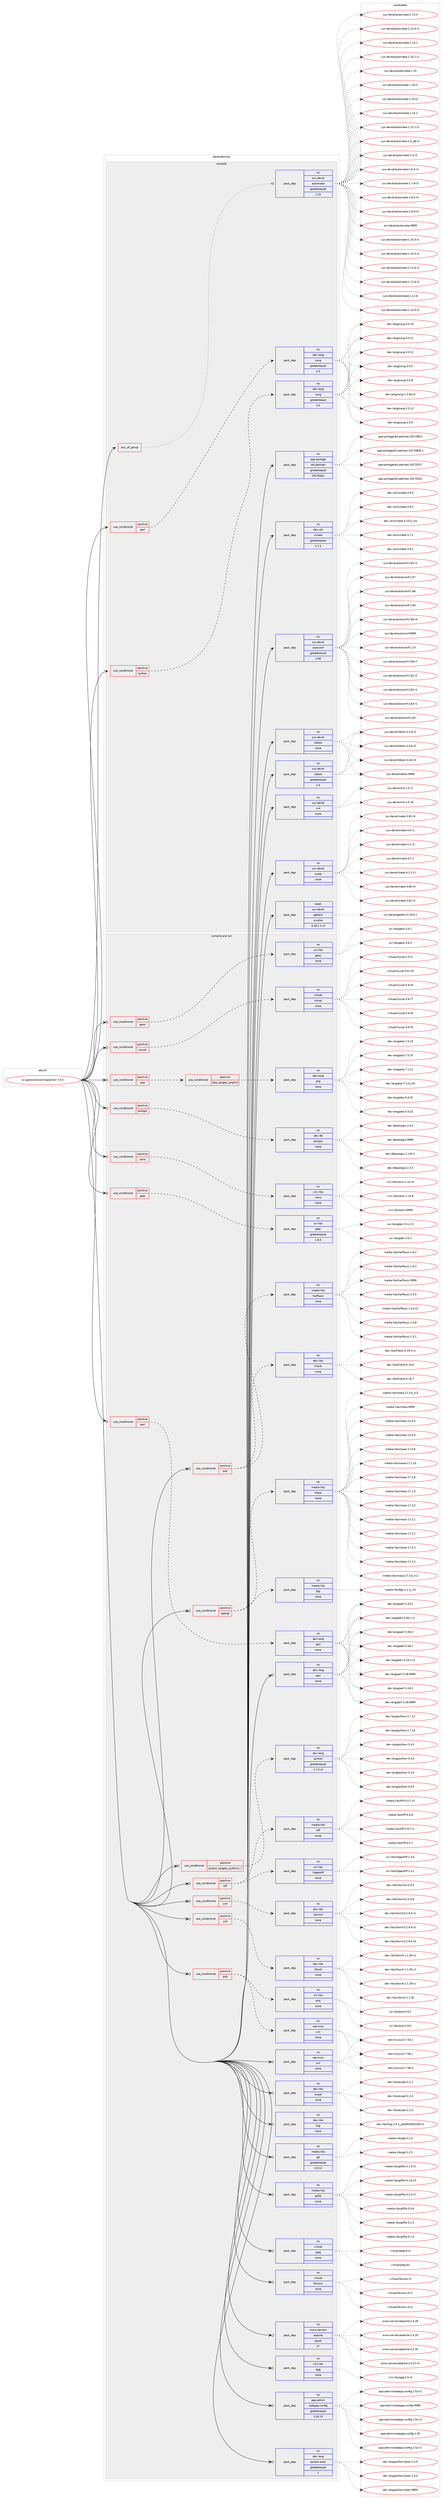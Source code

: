 digraph prolog {

# *************
# Graph options
# *************

newrank=true;
concentrate=true;
compound=true;
graph [rankdir=LR,fontname=Helvetica,fontsize=10,ranksep=1.5];#, ranksep=2.5, nodesep=0.2];
edge  [arrowhead=vee];
node  [fontname=Helvetica,fontsize=10];

# **********
# The ebuild
# **********

subgraph cluster_leftcol {
color=gray;
rank=same;
label=<<i>ebuild</i>>;
id [label="sci-geosciences/mapserver-7.0.5", color=red, width=4, href="../sci-geosciences/mapserver-7.0.5.svg"];
}

# ****************
# The dependencies
# ****************

subgraph cluster_midcol {
color=gray;
label=<<i>dependencies</i>>;
subgraph cluster_compile {
fillcolor="#eeeeee";
style=filled;
label=<<i>compile</i>>;
subgraph any7572 {
dependency448912 [label=<<TABLE BORDER="0" CELLBORDER="1" CELLSPACING="0" CELLPADDING="4"><TR><TD CELLPADDING="10">any_of_group</TD></TR></TABLE>>, shape=none, color=red];subgraph pack331105 {
dependency448913 [label=<<TABLE BORDER="0" CELLBORDER="1" CELLSPACING="0" CELLPADDING="4" WIDTH="220"><TR><TD ROWSPAN="6" CELLPADDING="30">pack_dep</TD></TR><TR><TD WIDTH="110">no</TD></TR><TR><TD>sys-devel</TD></TR><TR><TD>automake</TD></TR><TR><TD>greaterequal</TD></TR><TR><TD>1.15</TD></TR></TABLE>>, shape=none, color=blue];
}
dependency448912:e -> dependency448913:w [weight=20,style="dotted",arrowhead="oinv"];
}
id:e -> dependency448912:w [weight=20,style="solid",arrowhead="vee"];
subgraph cond109986 {
dependency448914 [label=<<TABLE BORDER="0" CELLBORDER="1" CELLSPACING="0" CELLPADDING="4"><TR><TD ROWSPAN="3" CELLPADDING="10">use_conditional</TD></TR><TR><TD>positive</TD></TR><TR><TD>perl</TD></TR></TABLE>>, shape=none, color=red];
subgraph pack331106 {
dependency448915 [label=<<TABLE BORDER="0" CELLBORDER="1" CELLSPACING="0" CELLPADDING="4" WIDTH="220"><TR><TD ROWSPAN="6" CELLPADDING="30">pack_dep</TD></TR><TR><TD WIDTH="110">no</TD></TR><TR><TD>dev-lang</TD></TR><TR><TD>swig</TD></TR><TR><TD>greaterequal</TD></TR><TR><TD>2.0</TD></TR></TABLE>>, shape=none, color=blue];
}
dependency448914:e -> dependency448915:w [weight=20,style="dashed",arrowhead="vee"];
}
id:e -> dependency448914:w [weight=20,style="solid",arrowhead="vee"];
subgraph cond109987 {
dependency448916 [label=<<TABLE BORDER="0" CELLBORDER="1" CELLSPACING="0" CELLPADDING="4"><TR><TD ROWSPAN="3" CELLPADDING="10">use_conditional</TD></TR><TR><TD>positive</TD></TR><TR><TD>python</TD></TR></TABLE>>, shape=none, color=red];
subgraph pack331107 {
dependency448917 [label=<<TABLE BORDER="0" CELLBORDER="1" CELLSPACING="0" CELLPADDING="4" WIDTH="220"><TR><TD ROWSPAN="6" CELLPADDING="30">pack_dep</TD></TR><TR><TD WIDTH="110">no</TD></TR><TR><TD>dev-lang</TD></TR><TR><TD>swig</TD></TR><TR><TD>greaterequal</TD></TR><TR><TD>2.0</TD></TR></TABLE>>, shape=none, color=blue];
}
dependency448916:e -> dependency448917:w [weight=20,style="dashed",arrowhead="vee"];
}
id:e -> dependency448916:w [weight=20,style="solid",arrowhead="vee"];
subgraph pack331108 {
dependency448918 [label=<<TABLE BORDER="0" CELLBORDER="1" CELLSPACING="0" CELLPADDING="4" WIDTH="220"><TR><TD ROWSPAN="6" CELLPADDING="30">pack_dep</TD></TR><TR><TD WIDTH="110">no</TD></TR><TR><TD>app-portage</TD></TR><TR><TD>elt-patches</TD></TR><TR><TD>greaterequal</TD></TR><TR><TD>20170422</TD></TR></TABLE>>, shape=none, color=blue];
}
id:e -> dependency448918:w [weight=20,style="solid",arrowhead="vee"];
subgraph pack331109 {
dependency448919 [label=<<TABLE BORDER="0" CELLBORDER="1" CELLSPACING="0" CELLPADDING="4" WIDTH="220"><TR><TD ROWSPAN="6" CELLPADDING="30">pack_dep</TD></TR><TR><TD WIDTH="110">no</TD></TR><TR><TD>dev-util</TD></TR><TR><TD>cmake</TD></TR><TR><TD>greaterequal</TD></TR><TR><TD>3.7.2</TD></TR></TABLE>>, shape=none, color=blue];
}
id:e -> dependency448919:w [weight=20,style="solid",arrowhead="vee"];
subgraph pack331110 {
dependency448920 [label=<<TABLE BORDER="0" CELLBORDER="1" CELLSPACING="0" CELLPADDING="4" WIDTH="220"><TR><TD ROWSPAN="6" CELLPADDING="30">pack_dep</TD></TR><TR><TD WIDTH="110">no</TD></TR><TR><TD>sys-devel</TD></TR><TR><TD>autoconf</TD></TR><TR><TD>greaterequal</TD></TR><TR><TD>2.69</TD></TR></TABLE>>, shape=none, color=blue];
}
id:e -> dependency448920:w [weight=20,style="solid",arrowhead="vee"];
subgraph pack331111 {
dependency448921 [label=<<TABLE BORDER="0" CELLBORDER="1" CELLSPACING="0" CELLPADDING="4" WIDTH="220"><TR><TD ROWSPAN="6" CELLPADDING="30">pack_dep</TD></TR><TR><TD WIDTH="110">no</TD></TR><TR><TD>sys-devel</TD></TR><TR><TD>libtool</TD></TR><TR><TD>greaterequal</TD></TR><TR><TD>2.4</TD></TR></TABLE>>, shape=none, color=blue];
}
id:e -> dependency448921:w [weight=20,style="solid",arrowhead="vee"];
subgraph pack331112 {
dependency448922 [label=<<TABLE BORDER="0" CELLBORDER="1" CELLSPACING="0" CELLPADDING="4" WIDTH="220"><TR><TD ROWSPAN="6" CELLPADDING="30">pack_dep</TD></TR><TR><TD WIDTH="110">no</TD></TR><TR><TD>sys-devel</TD></TR><TR><TD>libtool</TD></TR><TR><TD>none</TD></TR><TR><TD></TD></TR></TABLE>>, shape=none, color=blue];
}
id:e -> dependency448922:w [weight=20,style="solid",arrowhead="vee"];
subgraph pack331113 {
dependency448923 [label=<<TABLE BORDER="0" CELLBORDER="1" CELLSPACING="0" CELLPADDING="4" WIDTH="220"><TR><TD ROWSPAN="6" CELLPADDING="30">pack_dep</TD></TR><TR><TD WIDTH="110">no</TD></TR><TR><TD>sys-devel</TD></TR><TR><TD>m4</TD></TR><TR><TD>none</TD></TR><TR><TD></TD></TR></TABLE>>, shape=none, color=blue];
}
id:e -> dependency448923:w [weight=20,style="solid",arrowhead="vee"];
subgraph pack331114 {
dependency448924 [label=<<TABLE BORDER="0" CELLBORDER="1" CELLSPACING="0" CELLPADDING="4" WIDTH="220"><TR><TD ROWSPAN="6" CELLPADDING="30">pack_dep</TD></TR><TR><TD WIDTH="110">no</TD></TR><TR><TD>sys-devel</TD></TR><TR><TD>make</TD></TR><TR><TD>none</TD></TR><TR><TD></TD></TR></TABLE>>, shape=none, color=blue];
}
id:e -> dependency448924:w [weight=20,style="solid",arrowhead="vee"];
subgraph pack331115 {
dependency448925 [label=<<TABLE BORDER="0" CELLBORDER="1" CELLSPACING="0" CELLPADDING="4" WIDTH="220"><TR><TD ROWSPAN="6" CELLPADDING="30">pack_dep</TD></TR><TR><TD WIDTH="110">weak</TD></TR><TR><TD>sys-devel</TD></TR><TR><TD>gettext</TD></TR><TR><TD>smaller</TD></TR><TR><TD>0.18.1.1-r3</TD></TR></TABLE>>, shape=none, color=blue];
}
id:e -> dependency448925:w [weight=20,style="solid",arrowhead="vee"];
}
subgraph cluster_compileandrun {
fillcolor="#eeeeee";
style=filled;
label=<<i>compile and run</i>>;
subgraph cond109988 {
dependency448926 [label=<<TABLE BORDER="0" CELLBORDER="1" CELLSPACING="0" CELLPADDING="4"><TR><TD ROWSPAN="3" CELLPADDING="10">use_conditional</TD></TR><TR><TD>positive</TD></TR><TR><TD>bidi</TD></TR></TABLE>>, shape=none, color=red];
subgraph pack331116 {
dependency448927 [label=<<TABLE BORDER="0" CELLBORDER="1" CELLSPACING="0" CELLPADDING="4" WIDTH="220"><TR><TD ROWSPAN="6" CELLPADDING="30">pack_dep</TD></TR><TR><TD WIDTH="110">no</TD></TR><TR><TD>dev-libs</TD></TR><TR><TD>fribidi</TD></TR><TR><TD>none</TD></TR><TR><TD></TD></TR></TABLE>>, shape=none, color=blue];
}
dependency448926:e -> dependency448927:w [weight=20,style="dashed",arrowhead="vee"];
subgraph pack331117 {
dependency448928 [label=<<TABLE BORDER="0" CELLBORDER="1" CELLSPACING="0" CELLPADDING="4" WIDTH="220"><TR><TD ROWSPAN="6" CELLPADDING="30">pack_dep</TD></TR><TR><TD WIDTH="110">no</TD></TR><TR><TD>media-libs</TD></TR><TR><TD>harfbuzz</TD></TR><TR><TD>none</TD></TR><TR><TD></TD></TR></TABLE>>, shape=none, color=blue];
}
dependency448926:e -> dependency448928:w [weight=20,style="dashed",arrowhead="vee"];
}
id:e -> dependency448926:w [weight=20,style="solid",arrowhead="odotvee"];
subgraph cond109989 {
dependency448929 [label=<<TABLE BORDER="0" CELLBORDER="1" CELLSPACING="0" CELLPADDING="4"><TR><TD ROWSPAN="3" CELLPADDING="10">use_conditional</TD></TR><TR><TD>positive</TD></TR><TR><TD>cairo</TD></TR></TABLE>>, shape=none, color=red];
subgraph pack331118 {
dependency448930 [label=<<TABLE BORDER="0" CELLBORDER="1" CELLSPACING="0" CELLPADDING="4" WIDTH="220"><TR><TD ROWSPAN="6" CELLPADDING="30">pack_dep</TD></TR><TR><TD WIDTH="110">no</TD></TR><TR><TD>x11-libs</TD></TR><TR><TD>cairo</TD></TR><TR><TD>none</TD></TR><TR><TD></TD></TR></TABLE>>, shape=none, color=blue];
}
dependency448929:e -> dependency448930:w [weight=20,style="dashed",arrowhead="vee"];
}
id:e -> dependency448929:w [weight=20,style="solid",arrowhead="odotvee"];
subgraph cond109990 {
dependency448931 [label=<<TABLE BORDER="0" CELLBORDER="1" CELLSPACING="0" CELLPADDING="4"><TR><TD ROWSPAN="3" CELLPADDING="10">use_conditional</TD></TR><TR><TD>positive</TD></TR><TR><TD>gdal</TD></TR></TABLE>>, shape=none, color=red];
subgraph pack331119 {
dependency448932 [label=<<TABLE BORDER="0" CELLBORDER="1" CELLSPACING="0" CELLPADDING="4" WIDTH="220"><TR><TD ROWSPAN="6" CELLPADDING="30">pack_dep</TD></TR><TR><TD WIDTH="110">no</TD></TR><TR><TD>sci-libs</TD></TR><TR><TD>gdal</TD></TR><TR><TD>greaterequal</TD></TR><TR><TD>1.8.0</TD></TR></TABLE>>, shape=none, color=blue];
}
dependency448931:e -> dependency448932:w [weight=20,style="dashed",arrowhead="vee"];
}
id:e -> dependency448931:w [weight=20,style="solid",arrowhead="odotvee"];
subgraph cond109991 {
dependency448933 [label=<<TABLE BORDER="0" CELLBORDER="1" CELLSPACING="0" CELLPADDING="4"><TR><TD ROWSPAN="3" CELLPADDING="10">use_conditional</TD></TR><TR><TD>positive</TD></TR><TR><TD>geos</TD></TR></TABLE>>, shape=none, color=red];
subgraph pack331120 {
dependency448934 [label=<<TABLE BORDER="0" CELLBORDER="1" CELLSPACING="0" CELLPADDING="4" WIDTH="220"><TR><TD ROWSPAN="6" CELLPADDING="30">pack_dep</TD></TR><TR><TD WIDTH="110">no</TD></TR><TR><TD>sci-libs</TD></TR><TR><TD>geos</TD></TR><TR><TD>none</TD></TR><TR><TD></TD></TR></TABLE>>, shape=none, color=blue];
}
dependency448933:e -> dependency448934:w [weight=20,style="dashed",arrowhead="vee"];
}
id:e -> dependency448933:w [weight=20,style="solid",arrowhead="odotvee"];
subgraph cond109992 {
dependency448935 [label=<<TABLE BORDER="0" CELLBORDER="1" CELLSPACING="0" CELLPADDING="4"><TR><TD ROWSPAN="3" CELLPADDING="10">use_conditional</TD></TR><TR><TD>positive</TD></TR><TR><TD>mysql</TD></TR></TABLE>>, shape=none, color=red];
subgraph pack331121 {
dependency448936 [label=<<TABLE BORDER="0" CELLBORDER="1" CELLSPACING="0" CELLPADDING="4" WIDTH="220"><TR><TD ROWSPAN="6" CELLPADDING="30">pack_dep</TD></TR><TR><TD WIDTH="110">no</TD></TR><TR><TD>virtual</TD></TR><TR><TD>mysql</TD></TR><TR><TD>none</TD></TR><TR><TD></TD></TR></TABLE>>, shape=none, color=blue];
}
dependency448935:e -> dependency448936:w [weight=20,style="dashed",arrowhead="vee"];
}
id:e -> dependency448935:w [weight=20,style="solid",arrowhead="odotvee"];
subgraph cond109993 {
dependency448937 [label=<<TABLE BORDER="0" CELLBORDER="1" CELLSPACING="0" CELLPADDING="4"><TR><TD ROWSPAN="3" CELLPADDING="10">use_conditional</TD></TR><TR><TD>positive</TD></TR><TR><TD>opengl</TD></TR></TABLE>>, shape=none, color=red];
subgraph pack331122 {
dependency448938 [label=<<TABLE BORDER="0" CELLBORDER="1" CELLSPACING="0" CELLPADDING="4" WIDTH="220"><TR><TD ROWSPAN="6" CELLPADDING="30">pack_dep</TD></TR><TR><TD WIDTH="110">no</TD></TR><TR><TD>media-libs</TD></TR><TR><TD>ftgl</TD></TR><TR><TD>none</TD></TR><TR><TD></TD></TR></TABLE>>, shape=none, color=blue];
}
dependency448937:e -> dependency448938:w [weight=20,style="dashed",arrowhead="vee"];
subgraph pack331123 {
dependency448939 [label=<<TABLE BORDER="0" CELLBORDER="1" CELLSPACING="0" CELLPADDING="4" WIDTH="220"><TR><TD ROWSPAN="6" CELLPADDING="30">pack_dep</TD></TR><TR><TD WIDTH="110">no</TD></TR><TR><TD>media-libs</TD></TR><TR><TD>mesa</TD></TR><TR><TD>none</TD></TR><TR><TD></TD></TR></TABLE>>, shape=none, color=blue];
}
dependency448937:e -> dependency448939:w [weight=20,style="dashed",arrowhead="vee"];
}
id:e -> dependency448937:w [weight=20,style="solid",arrowhead="odotvee"];
subgraph cond109994 {
dependency448940 [label=<<TABLE BORDER="0" CELLBORDER="1" CELLSPACING="0" CELLPADDING="4"><TR><TD ROWSPAN="3" CELLPADDING="10">use_conditional</TD></TR><TR><TD>positive</TD></TR><TR><TD>perl</TD></TR></TABLE>>, shape=none, color=red];
subgraph pack331124 {
dependency448941 [label=<<TABLE BORDER="0" CELLBORDER="1" CELLSPACING="0" CELLPADDING="4" WIDTH="220"><TR><TD ROWSPAN="6" CELLPADDING="30">pack_dep</TD></TR><TR><TD WIDTH="110">no</TD></TR><TR><TD>dev-lang</TD></TR><TR><TD>perl</TD></TR><TR><TD>none</TD></TR><TR><TD></TD></TR></TABLE>>, shape=none, color=blue];
}
dependency448940:e -> dependency448941:w [weight=20,style="dashed",arrowhead="vee"];
}
id:e -> dependency448940:w [weight=20,style="solid",arrowhead="odotvee"];
subgraph cond109995 {
dependency448942 [label=<<TABLE BORDER="0" CELLBORDER="1" CELLSPACING="0" CELLPADDING="4"><TR><TD ROWSPAN="3" CELLPADDING="10">use_conditional</TD></TR><TR><TD>positive</TD></TR><TR><TD>php</TD></TR></TABLE>>, shape=none, color=red];
subgraph cond109996 {
dependency448943 [label=<<TABLE BORDER="0" CELLBORDER="1" CELLSPACING="0" CELLPADDING="4"><TR><TD ROWSPAN="3" CELLPADDING="10">use_conditional</TD></TR><TR><TD>positive</TD></TR><TR><TD>php_targets_php5-6</TD></TR></TABLE>>, shape=none, color=red];
subgraph pack331125 {
dependency448944 [label=<<TABLE BORDER="0" CELLBORDER="1" CELLSPACING="0" CELLPADDING="4" WIDTH="220"><TR><TD ROWSPAN="6" CELLPADDING="30">pack_dep</TD></TR><TR><TD WIDTH="110">no</TD></TR><TR><TD>dev-lang</TD></TR><TR><TD>php</TD></TR><TR><TD>none</TD></TR><TR><TD></TD></TR></TABLE>>, shape=none, color=blue];
}
dependency448943:e -> dependency448944:w [weight=20,style="dashed",arrowhead="vee"];
}
dependency448942:e -> dependency448943:w [weight=20,style="dashed",arrowhead="vee"];
}
id:e -> dependency448942:w [weight=20,style="solid",arrowhead="odotvee"];
subgraph cond109997 {
dependency448945 [label=<<TABLE BORDER="0" CELLBORDER="1" CELLSPACING="0" CELLPADDING="4"><TR><TD ROWSPAN="3" CELLPADDING="10">use_conditional</TD></TR><TR><TD>positive</TD></TR><TR><TD>postgis</TD></TR></TABLE>>, shape=none, color=red];
subgraph pack331126 {
dependency448946 [label=<<TABLE BORDER="0" CELLBORDER="1" CELLSPACING="0" CELLPADDING="4" WIDTH="220"><TR><TD ROWSPAN="6" CELLPADDING="30">pack_dep</TD></TR><TR><TD WIDTH="110">no</TD></TR><TR><TD>dev-db</TD></TR><TR><TD>postgis</TD></TR><TR><TD>none</TD></TR><TR><TD></TD></TR></TABLE>>, shape=none, color=blue];
}
dependency448945:e -> dependency448946:w [weight=20,style="dashed",arrowhead="vee"];
}
id:e -> dependency448945:w [weight=20,style="solid",arrowhead="odotvee"];
subgraph cond109998 {
dependency448947 [label=<<TABLE BORDER="0" CELLBORDER="1" CELLSPACING="0" CELLPADDING="4"><TR><TD ROWSPAN="3" CELLPADDING="10">use_conditional</TD></TR><TR><TD>positive</TD></TR><TR><TD>proj</TD></TR></TABLE>>, shape=none, color=red];
subgraph pack331127 {
dependency448948 [label=<<TABLE BORDER="0" CELLBORDER="1" CELLSPACING="0" CELLPADDING="4" WIDTH="220"><TR><TD ROWSPAN="6" CELLPADDING="30">pack_dep</TD></TR><TR><TD WIDTH="110">no</TD></TR><TR><TD>sci-libs</TD></TR><TR><TD>proj</TD></TR><TR><TD>none</TD></TR><TR><TD></TD></TR></TABLE>>, shape=none, color=blue];
}
dependency448947:e -> dependency448948:w [weight=20,style="dashed",arrowhead="vee"];
subgraph pack331128 {
dependency448949 [label=<<TABLE BORDER="0" CELLBORDER="1" CELLSPACING="0" CELLPADDING="4" WIDTH="220"><TR><TD ROWSPAN="6" CELLPADDING="30">pack_dep</TD></TR><TR><TD WIDTH="110">no</TD></TR><TR><TD>net-misc</TD></TR><TR><TD>curl</TD></TR><TR><TD>none</TD></TR><TR><TD></TD></TR></TABLE>>, shape=none, color=blue];
}
dependency448947:e -> dependency448949:w [weight=20,style="dashed",arrowhead="vee"];
}
id:e -> dependency448947:w [weight=20,style="solid",arrowhead="odotvee"];
subgraph cond109999 {
dependency448950 [label=<<TABLE BORDER="0" CELLBORDER="1" CELLSPACING="0" CELLPADDING="4"><TR><TD ROWSPAN="3" CELLPADDING="10">use_conditional</TD></TR><TR><TD>positive</TD></TR><TR><TD>python_targets_python2_7</TD></TR></TABLE>>, shape=none, color=red];
subgraph pack331129 {
dependency448951 [label=<<TABLE BORDER="0" CELLBORDER="1" CELLSPACING="0" CELLPADDING="4" WIDTH="220"><TR><TD ROWSPAN="6" CELLPADDING="30">pack_dep</TD></TR><TR><TD WIDTH="110">no</TD></TR><TR><TD>dev-lang</TD></TR><TR><TD>python</TD></TR><TR><TD>greaterequal</TD></TR><TR><TD>2.7.5-r2</TD></TR></TABLE>>, shape=none, color=blue];
}
dependency448950:e -> dependency448951:w [weight=20,style="dashed",arrowhead="vee"];
}
id:e -> dependency448950:w [weight=20,style="solid",arrowhead="odotvee"];
subgraph cond110000 {
dependency448952 [label=<<TABLE BORDER="0" CELLBORDER="1" CELLSPACING="0" CELLPADDING="4"><TR><TD ROWSPAN="3" CELLPADDING="10">use_conditional</TD></TR><TR><TD>positive</TD></TR><TR><TD>tiff</TD></TR></TABLE>>, shape=none, color=red];
subgraph pack331130 {
dependency448953 [label=<<TABLE BORDER="0" CELLBORDER="1" CELLSPACING="0" CELLPADDING="4" WIDTH="220"><TR><TD ROWSPAN="6" CELLPADDING="30">pack_dep</TD></TR><TR><TD WIDTH="110">no</TD></TR><TR><TD>media-libs</TD></TR><TR><TD>tiff</TD></TR><TR><TD>none</TD></TR><TR><TD></TD></TR></TABLE>>, shape=none, color=blue];
}
dependency448952:e -> dependency448953:w [weight=20,style="dashed",arrowhead="vee"];
subgraph pack331131 {
dependency448954 [label=<<TABLE BORDER="0" CELLBORDER="1" CELLSPACING="0" CELLPADDING="4" WIDTH="220"><TR><TD ROWSPAN="6" CELLPADDING="30">pack_dep</TD></TR><TR><TD WIDTH="110">no</TD></TR><TR><TD>sci-libs</TD></TR><TR><TD>libgeotiff</TD></TR><TR><TD>none</TD></TR><TR><TD></TD></TR></TABLE>>, shape=none, color=blue];
}
dependency448952:e -> dependency448954:w [weight=20,style="dashed",arrowhead="vee"];
}
id:e -> dependency448952:w [weight=20,style="solid",arrowhead="odotvee"];
subgraph cond110001 {
dependency448955 [label=<<TABLE BORDER="0" CELLBORDER="1" CELLSPACING="0" CELLPADDING="4"><TR><TD ROWSPAN="3" CELLPADDING="10">use_conditional</TD></TR><TR><TD>positive</TD></TR><TR><TD>xml</TD></TR></TABLE>>, shape=none, color=red];
subgraph pack331132 {
dependency448956 [label=<<TABLE BORDER="0" CELLBORDER="1" CELLSPACING="0" CELLPADDING="4" WIDTH="220"><TR><TD ROWSPAN="6" CELLPADDING="30">pack_dep</TD></TR><TR><TD WIDTH="110">no</TD></TR><TR><TD>dev-libs</TD></TR><TR><TD>libxml2</TD></TR><TR><TD>none</TD></TR><TR><TD></TD></TR></TABLE>>, shape=none, color=blue];
}
dependency448955:e -> dependency448956:w [weight=20,style="dashed",arrowhead="vee"];
}
id:e -> dependency448955:w [weight=20,style="solid",arrowhead="odotvee"];
subgraph cond110002 {
dependency448957 [label=<<TABLE BORDER="0" CELLBORDER="1" CELLSPACING="0" CELLPADDING="4"><TR><TD ROWSPAN="3" CELLPADDING="10">use_conditional</TD></TR><TR><TD>positive</TD></TR><TR><TD>xslt</TD></TR></TABLE>>, shape=none, color=red];
subgraph pack331133 {
dependency448958 [label=<<TABLE BORDER="0" CELLBORDER="1" CELLSPACING="0" CELLPADDING="4" WIDTH="220"><TR><TD ROWSPAN="6" CELLPADDING="30">pack_dep</TD></TR><TR><TD WIDTH="110">no</TD></TR><TR><TD>dev-libs</TD></TR><TR><TD>libxslt</TD></TR><TR><TD>none</TD></TR><TR><TD></TD></TR></TABLE>>, shape=none, color=blue];
}
dependency448957:e -> dependency448958:w [weight=20,style="dashed",arrowhead="vee"];
}
id:e -> dependency448957:w [weight=20,style="solid",arrowhead="odotvee"];
subgraph pack331134 {
dependency448959 [label=<<TABLE BORDER="0" CELLBORDER="1" CELLSPACING="0" CELLPADDING="4" WIDTH="220"><TR><TD ROWSPAN="6" CELLPADDING="30">pack_dep</TD></TR><TR><TD WIDTH="110">no</TD></TR><TR><TD>app-admin</TD></TR><TR><TD>webapp-config</TD></TR><TR><TD>greaterequal</TD></TR><TR><TD>1.50.15</TD></TR></TABLE>>, shape=none, color=blue];
}
id:e -> dependency448959:w [weight=20,style="solid",arrowhead="odotvee"];
subgraph pack331135 {
dependency448960 [label=<<TABLE BORDER="0" CELLBORDER="1" CELLSPACING="0" CELLPADDING="4" WIDTH="220"><TR><TD ROWSPAN="6" CELLPADDING="30">pack_dep</TD></TR><TR><TD WIDTH="110">no</TD></TR><TR><TD>dev-lang</TD></TR><TR><TD>perl</TD></TR><TR><TD>none</TD></TR><TR><TD></TD></TR></TABLE>>, shape=none, color=blue];
}
id:e -> dependency448960:w [weight=20,style="solid",arrowhead="odotvee"];
subgraph pack331136 {
dependency448961 [label=<<TABLE BORDER="0" CELLBORDER="1" CELLSPACING="0" CELLPADDING="4" WIDTH="220"><TR><TD ROWSPAN="6" CELLPADDING="30">pack_dep</TD></TR><TR><TD WIDTH="110">no</TD></TR><TR><TD>dev-lang</TD></TR><TR><TD>python-exec</TD></TR><TR><TD>greaterequal</TD></TR><TR><TD>2</TD></TR></TABLE>>, shape=none, color=blue];
}
id:e -> dependency448961:w [weight=20,style="solid",arrowhead="odotvee"];
subgraph pack331137 {
dependency448962 [label=<<TABLE BORDER="0" CELLBORDER="1" CELLSPACING="0" CELLPADDING="4" WIDTH="220"><TR><TD ROWSPAN="6" CELLPADDING="30">pack_dep</TD></TR><TR><TD WIDTH="110">no</TD></TR><TR><TD>dev-libs</TD></TR><TR><TD>expat</TD></TR><TR><TD>none</TD></TR><TR><TD></TD></TR></TABLE>>, shape=none, color=blue];
}
id:e -> dependency448962:w [weight=20,style="solid",arrowhead="odotvee"];
subgraph pack331138 {
dependency448963 [label=<<TABLE BORDER="0" CELLBORDER="1" CELLSPACING="0" CELLPADDING="4" WIDTH="220"><TR><TD ROWSPAN="6" CELLPADDING="30">pack_dep</TD></TR><TR><TD WIDTH="110">no</TD></TR><TR><TD>dev-libs</TD></TR><TR><TD>fcgi</TD></TR><TR><TD>none</TD></TR><TR><TD></TD></TR></TABLE>>, shape=none, color=blue];
}
id:e -> dependency448963:w [weight=20,style="solid",arrowhead="odotvee"];
subgraph pack331139 {
dependency448964 [label=<<TABLE BORDER="0" CELLBORDER="1" CELLSPACING="0" CELLPADDING="4" WIDTH="220"><TR><TD ROWSPAN="6" CELLPADDING="30">pack_dep</TD></TR><TR><TD WIDTH="110">no</TD></TR><TR><TD>media-libs</TD></TR><TR><TD>gd</TD></TR><TR><TD>greaterequal</TD></TR><TR><TD>2.0.12</TD></TR></TABLE>>, shape=none, color=blue];
}
id:e -> dependency448964:w [weight=20,style="solid",arrowhead="odotvee"];
subgraph pack331140 {
dependency448965 [label=<<TABLE BORDER="0" CELLBORDER="1" CELLSPACING="0" CELLPADDING="4" WIDTH="220"><TR><TD ROWSPAN="6" CELLPADDING="30">pack_dep</TD></TR><TR><TD WIDTH="110">no</TD></TR><TR><TD>media-libs</TD></TR><TR><TD>giflib</TD></TR><TR><TD>none</TD></TR><TR><TD></TD></TR></TABLE>>, shape=none, color=blue];
}
id:e -> dependency448965:w [weight=20,style="solid",arrowhead="odotvee"];
subgraph pack331141 {
dependency448966 [label=<<TABLE BORDER="0" CELLBORDER="1" CELLSPACING="0" CELLPADDING="4" WIDTH="220"><TR><TD ROWSPAN="6" CELLPADDING="30">pack_dep</TD></TR><TR><TD WIDTH="110">no</TD></TR><TR><TD>net-misc</TD></TR><TR><TD>curl</TD></TR><TR><TD>none</TD></TR><TR><TD></TD></TR></TABLE>>, shape=none, color=blue];
}
id:e -> dependency448966:w [weight=20,style="solid",arrowhead="odotvee"];
subgraph pack331142 {
dependency448967 [label=<<TABLE BORDER="0" CELLBORDER="1" CELLSPACING="0" CELLPADDING="4" WIDTH="220"><TR><TD ROWSPAN="6" CELLPADDING="30">pack_dep</TD></TR><TR><TD WIDTH="110">no</TD></TR><TR><TD>virtual</TD></TR><TR><TD>jpeg</TD></TR><TR><TD>none</TD></TR><TR><TD></TD></TR></TABLE>>, shape=none, color=blue];
}
id:e -> dependency448967:w [weight=20,style="solid",arrowhead="odotvee"];
subgraph pack331143 {
dependency448968 [label=<<TABLE BORDER="0" CELLBORDER="1" CELLSPACING="0" CELLPADDING="4" WIDTH="220"><TR><TD ROWSPAN="6" CELLPADDING="30">pack_dep</TD></TR><TR><TD WIDTH="110">no</TD></TR><TR><TD>virtual</TD></TR><TR><TD>libiconv</TD></TR><TR><TD>none</TD></TR><TR><TD></TD></TR></TABLE>>, shape=none, color=blue];
}
id:e -> dependency448968:w [weight=20,style="solid",arrowhead="odotvee"];
subgraph pack331144 {
dependency448969 [label=<<TABLE BORDER="0" CELLBORDER="1" CELLSPACING="0" CELLPADDING="4" WIDTH="220"><TR><TD ROWSPAN="6" CELLPADDING="30">pack_dep</TD></TR><TR><TD WIDTH="110">no</TD></TR><TR><TD>www-servers</TD></TR><TR><TD>apache</TD></TR><TR><TD>equal</TD></TR><TR><TD>2*</TD></TR></TABLE>>, shape=none, color=blue];
}
id:e -> dependency448969:w [weight=20,style="solid",arrowhead="odotvee"];
subgraph pack331145 {
dependency448970 [label=<<TABLE BORDER="0" CELLBORDER="1" CELLSPACING="0" CELLPADDING="4" WIDTH="220"><TR><TD ROWSPAN="6" CELLPADDING="30">pack_dep</TD></TR><TR><TD WIDTH="110">no</TD></TR><TR><TD>x11-libs</TD></TR><TR><TD>agg</TD></TR><TR><TD>none</TD></TR><TR><TD></TD></TR></TABLE>>, shape=none, color=blue];
}
id:e -> dependency448970:w [weight=20,style="solid",arrowhead="odotvee"];
}
subgraph cluster_run {
fillcolor="#eeeeee";
style=filled;
label=<<i>run</i>>;
}
}

# **************
# The candidates
# **************

subgraph cluster_choices {
rank=same;
color=gray;
label=<<i>candidates</i>>;

subgraph choice331105 {
color=black;
nodesep=1;
choice11512111545100101118101108479711711611110997107101454946494846514511449 [label="sys-devel/automake-1.10.3-r1", color=red, width=4,href="../sys-devel/automake-1.10.3-r1.svg"];
choice11512111545100101118101108479711711611110997107101454946494846514511450 [label="sys-devel/automake-1.10.3-r2", color=red, width=4,href="../sys-devel/automake-1.10.3-r2.svg"];
choice11512111545100101118101108479711711611110997107101454946494946544511449 [label="sys-devel/automake-1.11.6-r1", color=red, width=4,href="../sys-devel/automake-1.11.6-r1.svg"];
choice11512111545100101118101108479711711611110997107101454946494946544511450 [label="sys-devel/automake-1.11.6-r2", color=red, width=4,href="../sys-devel/automake-1.11.6-r2.svg"];
choice1151211154510010111810110847971171161111099710710145494649504654 [label="sys-devel/automake-1.12.6", color=red, width=4,href="../sys-devel/automake-1.12.6.svg"];
choice11512111545100101118101108479711711611110997107101454946495046544511449 [label="sys-devel/automake-1.12.6-r1", color=red, width=4,href="../sys-devel/automake-1.12.6-r1.svg"];
choice1151211154510010111810110847971171161111099710710145494649514652 [label="sys-devel/automake-1.13.4", color=red, width=4,href="../sys-devel/automake-1.13.4.svg"];
choice11512111545100101118101108479711711611110997107101454946495146524511449 [label="sys-devel/automake-1.13.4-r1", color=red, width=4,href="../sys-devel/automake-1.13.4-r1.svg"];
choice1151211154510010111810110847971171161111099710710145494649524649 [label="sys-devel/automake-1.14.1", color=red, width=4,href="../sys-devel/automake-1.14.1.svg"];
choice11512111545100101118101108479711711611110997107101454946495246494511449 [label="sys-devel/automake-1.14.1-r1", color=red, width=4,href="../sys-devel/automake-1.14.1-r1.svg"];
choice115121115451001011181011084797117116111109971071014549464953 [label="sys-devel/automake-1.15", color=red, width=4,href="../sys-devel/automake-1.15.svg"];
choice1151211154510010111810110847971171161111099710710145494649534511449 [label="sys-devel/automake-1.15-r1", color=red, width=4,href="../sys-devel/automake-1.15-r1.svg"];
choice1151211154510010111810110847971171161111099710710145494649534511450 [label="sys-devel/automake-1.15-r2", color=red, width=4,href="../sys-devel/automake-1.15-r2.svg"];
choice1151211154510010111810110847971171161111099710710145494649534649 [label="sys-devel/automake-1.15.1", color=red, width=4,href="../sys-devel/automake-1.15.1.svg"];
choice11512111545100101118101108479711711611110997107101454946495346494511449 [label="sys-devel/automake-1.15.1-r1", color=red, width=4,href="../sys-devel/automake-1.15.1-r1.svg"];
choice115121115451001011181011084797117116111109971071014549465295112544511450 [label="sys-devel/automake-1.4_p6-r2", color=red, width=4,href="../sys-devel/automake-1.4_p6-r2.svg"];
choice11512111545100101118101108479711711611110997107101454946534511450 [label="sys-devel/automake-1.5-r2", color=red, width=4,href="../sys-devel/automake-1.5-r2.svg"];
choice115121115451001011181011084797117116111109971071014549465446514511450 [label="sys-devel/automake-1.6.3-r2", color=red, width=4,href="../sys-devel/automake-1.6.3-r2.svg"];
choice115121115451001011181011084797117116111109971071014549465546574511451 [label="sys-devel/automake-1.7.9-r3", color=red, width=4,href="../sys-devel/automake-1.7.9-r3.svg"];
choice115121115451001011181011084797117116111109971071014549465646534511453 [label="sys-devel/automake-1.8.5-r5", color=red, width=4,href="../sys-devel/automake-1.8.5-r5.svg"];
choice115121115451001011181011084797117116111109971071014549465746544511452 [label="sys-devel/automake-1.9.6-r4", color=red, width=4,href="../sys-devel/automake-1.9.6-r4.svg"];
choice115121115451001011181011084797117116111109971071014557575757 [label="sys-devel/automake-9999", color=red, width=4,href="../sys-devel/automake-9999.svg"];
dependency448913:e -> choice11512111545100101118101108479711711611110997107101454946494846514511449:w [style=dotted,weight="100"];
dependency448913:e -> choice11512111545100101118101108479711711611110997107101454946494846514511450:w [style=dotted,weight="100"];
dependency448913:e -> choice11512111545100101118101108479711711611110997107101454946494946544511449:w [style=dotted,weight="100"];
dependency448913:e -> choice11512111545100101118101108479711711611110997107101454946494946544511450:w [style=dotted,weight="100"];
dependency448913:e -> choice1151211154510010111810110847971171161111099710710145494649504654:w [style=dotted,weight="100"];
dependency448913:e -> choice11512111545100101118101108479711711611110997107101454946495046544511449:w [style=dotted,weight="100"];
dependency448913:e -> choice1151211154510010111810110847971171161111099710710145494649514652:w [style=dotted,weight="100"];
dependency448913:e -> choice11512111545100101118101108479711711611110997107101454946495146524511449:w [style=dotted,weight="100"];
dependency448913:e -> choice1151211154510010111810110847971171161111099710710145494649524649:w [style=dotted,weight="100"];
dependency448913:e -> choice11512111545100101118101108479711711611110997107101454946495246494511449:w [style=dotted,weight="100"];
dependency448913:e -> choice115121115451001011181011084797117116111109971071014549464953:w [style=dotted,weight="100"];
dependency448913:e -> choice1151211154510010111810110847971171161111099710710145494649534511449:w [style=dotted,weight="100"];
dependency448913:e -> choice1151211154510010111810110847971171161111099710710145494649534511450:w [style=dotted,weight="100"];
dependency448913:e -> choice1151211154510010111810110847971171161111099710710145494649534649:w [style=dotted,weight="100"];
dependency448913:e -> choice11512111545100101118101108479711711611110997107101454946495346494511449:w [style=dotted,weight="100"];
dependency448913:e -> choice115121115451001011181011084797117116111109971071014549465295112544511450:w [style=dotted,weight="100"];
dependency448913:e -> choice11512111545100101118101108479711711611110997107101454946534511450:w [style=dotted,weight="100"];
dependency448913:e -> choice115121115451001011181011084797117116111109971071014549465446514511450:w [style=dotted,weight="100"];
dependency448913:e -> choice115121115451001011181011084797117116111109971071014549465546574511451:w [style=dotted,weight="100"];
dependency448913:e -> choice115121115451001011181011084797117116111109971071014549465646534511453:w [style=dotted,weight="100"];
dependency448913:e -> choice115121115451001011181011084797117116111109971071014549465746544511452:w [style=dotted,weight="100"];
dependency448913:e -> choice115121115451001011181011084797117116111109971071014557575757:w [style=dotted,weight="100"];
}
subgraph choice331106 {
color=black;
nodesep=1;
choice100101118451089711010347115119105103454946514652484511450 [label="dev-lang/swig-1.3.40-r2", color=red, width=4,href="../dev-lang/swig-1.3.40-r2.svg"];
choice10010111845108971101034711511910510345504648464950 [label="dev-lang/swig-2.0.12", color=red, width=4,href="../dev-lang/swig-2.0.12.svg"];
choice100101118451089711010347115119105103455046484657 [label="dev-lang/swig-2.0.9", color=red, width=4,href="../dev-lang/swig-2.0.9.svg"];
choice10010111845108971101034711511910510345514648464948 [label="dev-lang/swig-3.0.10", color=red, width=4,href="../dev-lang/swig-3.0.10.svg"];
choice10010111845108971101034711511910510345514648464949 [label="dev-lang/swig-3.0.11", color=red, width=4,href="../dev-lang/swig-3.0.11.svg"];
choice10010111845108971101034711511910510345514648464950 [label="dev-lang/swig-3.0.12", color=red, width=4,href="../dev-lang/swig-3.0.12.svg"];
choice100101118451089711010347115119105103455146484653 [label="dev-lang/swig-3.0.5", color=red, width=4,href="../dev-lang/swig-3.0.5.svg"];
choice100101118451089711010347115119105103455146484656 [label="dev-lang/swig-3.0.8", color=red, width=4,href="../dev-lang/swig-3.0.8.svg"];
dependency448915:e -> choice100101118451089711010347115119105103454946514652484511450:w [style=dotted,weight="100"];
dependency448915:e -> choice10010111845108971101034711511910510345504648464950:w [style=dotted,weight="100"];
dependency448915:e -> choice100101118451089711010347115119105103455046484657:w [style=dotted,weight="100"];
dependency448915:e -> choice10010111845108971101034711511910510345514648464948:w [style=dotted,weight="100"];
dependency448915:e -> choice10010111845108971101034711511910510345514648464949:w [style=dotted,weight="100"];
dependency448915:e -> choice10010111845108971101034711511910510345514648464950:w [style=dotted,weight="100"];
dependency448915:e -> choice100101118451089711010347115119105103455146484653:w [style=dotted,weight="100"];
dependency448915:e -> choice100101118451089711010347115119105103455146484656:w [style=dotted,weight="100"];
}
subgraph choice331107 {
color=black;
nodesep=1;
choice100101118451089711010347115119105103454946514652484511450 [label="dev-lang/swig-1.3.40-r2", color=red, width=4,href="../dev-lang/swig-1.3.40-r2.svg"];
choice10010111845108971101034711511910510345504648464950 [label="dev-lang/swig-2.0.12", color=red, width=4,href="../dev-lang/swig-2.0.12.svg"];
choice100101118451089711010347115119105103455046484657 [label="dev-lang/swig-2.0.9", color=red, width=4,href="../dev-lang/swig-2.0.9.svg"];
choice10010111845108971101034711511910510345514648464948 [label="dev-lang/swig-3.0.10", color=red, width=4,href="../dev-lang/swig-3.0.10.svg"];
choice10010111845108971101034711511910510345514648464949 [label="dev-lang/swig-3.0.11", color=red, width=4,href="../dev-lang/swig-3.0.11.svg"];
choice10010111845108971101034711511910510345514648464950 [label="dev-lang/swig-3.0.12", color=red, width=4,href="../dev-lang/swig-3.0.12.svg"];
choice100101118451089711010347115119105103455146484653 [label="dev-lang/swig-3.0.5", color=red, width=4,href="../dev-lang/swig-3.0.5.svg"];
choice100101118451089711010347115119105103455146484656 [label="dev-lang/swig-3.0.8", color=red, width=4,href="../dev-lang/swig-3.0.8.svg"];
dependency448917:e -> choice100101118451089711010347115119105103454946514652484511450:w [style=dotted,weight="100"];
dependency448917:e -> choice10010111845108971101034711511910510345504648464950:w [style=dotted,weight="100"];
dependency448917:e -> choice100101118451089711010347115119105103455046484657:w [style=dotted,weight="100"];
dependency448917:e -> choice10010111845108971101034711511910510345514648464948:w [style=dotted,weight="100"];
dependency448917:e -> choice10010111845108971101034711511910510345514648464949:w [style=dotted,weight="100"];
dependency448917:e -> choice10010111845108971101034711511910510345514648464950:w [style=dotted,weight="100"];
dependency448917:e -> choice100101118451089711010347115119105103455146484653:w [style=dotted,weight="100"];
dependency448917:e -> choice100101118451089711010347115119105103455146484656:w [style=dotted,weight="100"];
}
subgraph choice331108 {
color=black;
nodesep=1;
choice97112112451121111141169710310147101108116451129711699104101115455048495548514955 [label="app-portage/elt-patches-20170317", color=red, width=4,href="../app-portage/elt-patches-20170317.svg"];
choice97112112451121111141169710310147101108116451129711699104101115455048495548525050 [label="app-portage/elt-patches-20170422", color=red, width=4,href="../app-portage/elt-patches-20170422.svg"];
choice97112112451121111141169710310147101108116451129711699104101115455048495548564953 [label="app-portage/elt-patches-20170815", color=red, width=4,href="../app-portage/elt-patches-20170815.svg"];
choice971121124511211111411697103101471011081164511297116991041011154550484955485650544649 [label="app-portage/elt-patches-20170826.1", color=red, width=4,href="../app-portage/elt-patches-20170826.1.svg"];
dependency448918:e -> choice97112112451121111141169710310147101108116451129711699104101115455048495548514955:w [style=dotted,weight="100"];
dependency448918:e -> choice97112112451121111141169710310147101108116451129711699104101115455048495548525050:w [style=dotted,weight="100"];
dependency448918:e -> choice97112112451121111141169710310147101108116451129711699104101115455048495548564953:w [style=dotted,weight="100"];
dependency448918:e -> choice971121124511211111411697103101471011081164511297116991041011154550484955485650544649:w [style=dotted,weight="100"];
}
subgraph choice331109 {
color=black;
nodesep=1;
choice1001011184511711610510847991099710710145514649484648951149952 [label="dev-util/cmake-3.10.0_rc4", color=red, width=4,href="../dev-util/cmake-3.10.0_rc4.svg"];
choice10010111845117116105108479910997107101455146554650 [label="dev-util/cmake-3.7.2", color=red, width=4,href="../dev-util/cmake-3.7.2.svg"];
choice10010111845117116105108479910997107101455146564650 [label="dev-util/cmake-3.8.2", color=red, width=4,href="../dev-util/cmake-3.8.2.svg"];
choice10010111845117116105108479910997107101455146574652 [label="dev-util/cmake-3.9.4", color=red, width=4,href="../dev-util/cmake-3.9.4.svg"];
choice10010111845117116105108479910997107101455146574653 [label="dev-util/cmake-3.9.5", color=red, width=4,href="../dev-util/cmake-3.9.5.svg"];
dependency448919:e -> choice1001011184511711610510847991099710710145514649484648951149952:w [style=dotted,weight="100"];
dependency448919:e -> choice10010111845117116105108479910997107101455146554650:w [style=dotted,weight="100"];
dependency448919:e -> choice10010111845117116105108479910997107101455146564650:w [style=dotted,weight="100"];
dependency448919:e -> choice10010111845117116105108479910997107101455146574652:w [style=dotted,weight="100"];
dependency448919:e -> choice10010111845117116105108479910997107101455146574653:w [style=dotted,weight="100"];
}
subgraph choice331110 {
color=black;
nodesep=1;
choice115121115451001011181011084797117116111991111101024550464951 [label="sys-devel/autoconf-2.13", color=red, width=4,href="../sys-devel/autoconf-2.13.svg"];
choice1151211154510010111810110847971171161119911111010245504653574511455 [label="sys-devel/autoconf-2.59-r7", color=red, width=4,href="../sys-devel/autoconf-2.59-r7.svg"];
choice1151211154510010111810110847971171161119911111010245504654494511450 [label="sys-devel/autoconf-2.61-r2", color=red, width=4,href="../sys-devel/autoconf-2.61-r2.svg"];
choice1151211154510010111810110847971171161119911111010245504654504511449 [label="sys-devel/autoconf-2.62-r1", color=red, width=4,href="../sys-devel/autoconf-2.62-r1.svg"];
choice1151211154510010111810110847971171161119911111010245504654514511449 [label="sys-devel/autoconf-2.63-r1", color=red, width=4,href="../sys-devel/autoconf-2.63-r1.svg"];
choice115121115451001011181011084797117116111991111101024550465452 [label="sys-devel/autoconf-2.64", color=red, width=4,href="../sys-devel/autoconf-2.64.svg"];
choice1151211154510010111810110847971171161119911111010245504654534511449 [label="sys-devel/autoconf-2.65-r1", color=red, width=4,href="../sys-devel/autoconf-2.65-r1.svg"];
choice115121115451001011181011084797117116111991111101024550465455 [label="sys-devel/autoconf-2.67", color=red, width=4,href="../sys-devel/autoconf-2.67.svg"];
choice115121115451001011181011084797117116111991111101024550465456 [label="sys-devel/autoconf-2.68", color=red, width=4,href="../sys-devel/autoconf-2.68.svg"];
choice115121115451001011181011084797117116111991111101024550465457 [label="sys-devel/autoconf-2.69", color=red, width=4,href="../sys-devel/autoconf-2.69.svg"];
choice1151211154510010111810110847971171161119911111010245504654574511452 [label="sys-devel/autoconf-2.69-r4", color=red, width=4,href="../sys-devel/autoconf-2.69-r4.svg"];
choice115121115451001011181011084797117116111991111101024557575757 [label="sys-devel/autoconf-9999", color=red, width=4,href="../sys-devel/autoconf-9999.svg"];
dependency448920:e -> choice115121115451001011181011084797117116111991111101024550464951:w [style=dotted,weight="100"];
dependency448920:e -> choice1151211154510010111810110847971171161119911111010245504653574511455:w [style=dotted,weight="100"];
dependency448920:e -> choice1151211154510010111810110847971171161119911111010245504654494511450:w [style=dotted,weight="100"];
dependency448920:e -> choice1151211154510010111810110847971171161119911111010245504654504511449:w [style=dotted,weight="100"];
dependency448920:e -> choice1151211154510010111810110847971171161119911111010245504654514511449:w [style=dotted,weight="100"];
dependency448920:e -> choice115121115451001011181011084797117116111991111101024550465452:w [style=dotted,weight="100"];
dependency448920:e -> choice1151211154510010111810110847971171161119911111010245504654534511449:w [style=dotted,weight="100"];
dependency448920:e -> choice115121115451001011181011084797117116111991111101024550465455:w [style=dotted,weight="100"];
dependency448920:e -> choice115121115451001011181011084797117116111991111101024550465456:w [style=dotted,weight="100"];
dependency448920:e -> choice115121115451001011181011084797117116111991111101024550465457:w [style=dotted,weight="100"];
dependency448920:e -> choice1151211154510010111810110847971171161119911111010245504654574511452:w [style=dotted,weight="100"];
dependency448920:e -> choice115121115451001011181011084797117116111991111101024557575757:w [style=dotted,weight="100"];
}
subgraph choice331111 {
color=black;
nodesep=1;
choice1151211154510010111810110847108105981161111111084550465246544511450 [label="sys-devel/libtool-2.4.6-r2", color=red, width=4,href="../sys-devel/libtool-2.4.6-r2.svg"];
choice1151211154510010111810110847108105981161111111084550465246544511451 [label="sys-devel/libtool-2.4.6-r3", color=red, width=4,href="../sys-devel/libtool-2.4.6-r3.svg"];
choice1151211154510010111810110847108105981161111111084550465246544511452 [label="sys-devel/libtool-2.4.6-r4", color=red, width=4,href="../sys-devel/libtool-2.4.6-r4.svg"];
choice1151211154510010111810110847108105981161111111084557575757 [label="sys-devel/libtool-9999", color=red, width=4,href="../sys-devel/libtool-9999.svg"];
dependency448921:e -> choice1151211154510010111810110847108105981161111111084550465246544511450:w [style=dotted,weight="100"];
dependency448921:e -> choice1151211154510010111810110847108105981161111111084550465246544511451:w [style=dotted,weight="100"];
dependency448921:e -> choice1151211154510010111810110847108105981161111111084550465246544511452:w [style=dotted,weight="100"];
dependency448921:e -> choice1151211154510010111810110847108105981161111111084557575757:w [style=dotted,weight="100"];
}
subgraph choice331112 {
color=black;
nodesep=1;
choice1151211154510010111810110847108105981161111111084550465246544511450 [label="sys-devel/libtool-2.4.6-r2", color=red, width=4,href="../sys-devel/libtool-2.4.6-r2.svg"];
choice1151211154510010111810110847108105981161111111084550465246544511451 [label="sys-devel/libtool-2.4.6-r3", color=red, width=4,href="../sys-devel/libtool-2.4.6-r3.svg"];
choice1151211154510010111810110847108105981161111111084550465246544511452 [label="sys-devel/libtool-2.4.6-r4", color=red, width=4,href="../sys-devel/libtool-2.4.6-r4.svg"];
choice1151211154510010111810110847108105981161111111084557575757 [label="sys-devel/libtool-9999", color=red, width=4,href="../sys-devel/libtool-9999.svg"];
dependency448922:e -> choice1151211154510010111810110847108105981161111111084550465246544511450:w [style=dotted,weight="100"];
dependency448922:e -> choice1151211154510010111810110847108105981161111111084550465246544511451:w [style=dotted,weight="100"];
dependency448922:e -> choice1151211154510010111810110847108105981161111111084550465246544511452:w [style=dotted,weight="100"];
dependency448922:e -> choice1151211154510010111810110847108105981161111111084557575757:w [style=dotted,weight="100"];
}
subgraph choice331113 {
color=black;
nodesep=1;
choice11512111545100101118101108471095245494652464955 [label="sys-devel/m4-1.4.17", color=red, width=4,href="../sys-devel/m4-1.4.17.svg"];
choice11512111545100101118101108471095245494652464956 [label="sys-devel/m4-1.4.18", color=red, width=4,href="../sys-devel/m4-1.4.18.svg"];
dependency448923:e -> choice11512111545100101118101108471095245494652464955:w [style=dotted,weight="100"];
dependency448923:e -> choice11512111545100101118101108471095245494652464956:w [style=dotted,weight="100"];
}
subgraph choice331114 {
color=black;
nodesep=1;
choice11512111545100101118101108471099710710145514656484511452 [label="sys-devel/make-3.80-r4", color=red, width=4,href="../sys-devel/make-3.80-r4.svg"];
choice11512111545100101118101108471099710710145514656494511450 [label="sys-devel/make-3.81-r2", color=red, width=4,href="../sys-devel/make-3.81-r2.svg"];
choice11512111545100101118101108471099710710145514656504511452 [label="sys-devel/make-3.82-r4", color=red, width=4,href="../sys-devel/make-3.82-r4.svg"];
choice115121115451001011181011084710997107101455246484511449 [label="sys-devel/make-4.0-r1", color=red, width=4,href="../sys-devel/make-4.0-r1.svg"];
choice115121115451001011181011084710997107101455246494511449 [label="sys-devel/make-4.1-r1", color=red, width=4,href="../sys-devel/make-4.1-r1.svg"];
choice115121115451001011181011084710997107101455246504649 [label="sys-devel/make-4.2.1", color=red, width=4,href="../sys-devel/make-4.2.1.svg"];
choice1151211154510010111810110847109971071014552465046494511449 [label="sys-devel/make-4.2.1-r1", color=red, width=4,href="../sys-devel/make-4.2.1-r1.svg"];
dependency448924:e -> choice11512111545100101118101108471099710710145514656484511452:w [style=dotted,weight="100"];
dependency448924:e -> choice11512111545100101118101108471099710710145514656494511450:w [style=dotted,weight="100"];
dependency448924:e -> choice11512111545100101118101108471099710710145514656504511452:w [style=dotted,weight="100"];
dependency448924:e -> choice115121115451001011181011084710997107101455246484511449:w [style=dotted,weight="100"];
dependency448924:e -> choice115121115451001011181011084710997107101455246494511449:w [style=dotted,weight="100"];
dependency448924:e -> choice115121115451001011181011084710997107101455246504649:w [style=dotted,weight="100"];
dependency448924:e -> choice1151211154510010111810110847109971071014552465046494511449:w [style=dotted,weight="100"];
}
subgraph choice331115 {
color=black;
nodesep=1;
choice1151211154510010111810110847103101116116101120116454846495746564649 [label="sys-devel/gettext-0.19.8.1", color=red, width=4,href="../sys-devel/gettext-0.19.8.1.svg"];
dependency448925:e -> choice1151211154510010111810110847103101116116101120116454846495746564649:w [style=dotted,weight="100"];
}
subgraph choice331116 {
color=black;
nodesep=1;
choice10010111845108105981154710211410598105100105454846495746534511449 [label="dev-libs/fribidi-0.19.5-r1", color=red, width=4,href="../dev-libs/fribidi-0.19.5-r1.svg"];
choice1001011184510810598115471021141059810510010545484649574654 [label="dev-libs/fribidi-0.19.6", color=red, width=4,href="../dev-libs/fribidi-0.19.6.svg"];
choice1001011184510810598115471021141059810510010545484649574655 [label="dev-libs/fribidi-0.19.7", color=red, width=4,href="../dev-libs/fribidi-0.19.7.svg"];
dependency448927:e -> choice10010111845108105981154710211410598105100105454846495746534511449:w [style=dotted,weight="100"];
dependency448927:e -> choice1001011184510810598115471021141059810510010545484649574654:w [style=dotted,weight="100"];
dependency448927:e -> choice1001011184510810598115471021141059810510010545484649574655:w [style=dotted,weight="100"];
}
subgraph choice331117 {
color=black;
nodesep=1;
choice109101100105974510810598115471049711410298117122122454946524653 [label="media-libs/harfbuzz-1.4.5", color=red, width=4,href="../media-libs/harfbuzz-1.4.5.svg"];
choice1091011001059745108105981154710497114102981171221224549465246544511450 [label="media-libs/harfbuzz-1.4.6-r2", color=red, width=4,href="../media-libs/harfbuzz-1.4.6-r2.svg"];
choice109101100105974510810598115471049711410298117122122454946524656 [label="media-libs/harfbuzz-1.4.8", color=red, width=4,href="../media-libs/harfbuzz-1.4.8.svg"];
choice109101100105974510810598115471049711410298117122122454946534649 [label="media-libs/harfbuzz-1.5.1", color=red, width=4,href="../media-libs/harfbuzz-1.5.1.svg"];
choice109101100105974510810598115471049711410298117122122454946544650 [label="media-libs/harfbuzz-1.6.2", color=red, width=4,href="../media-libs/harfbuzz-1.6.2.svg"];
choice109101100105974510810598115471049711410298117122122454946544651 [label="media-libs/harfbuzz-1.6.3", color=red, width=4,href="../media-libs/harfbuzz-1.6.3.svg"];
choice1091011001059745108105981154710497114102981171221224557575757 [label="media-libs/harfbuzz-9999", color=red, width=4,href="../media-libs/harfbuzz-9999.svg"];
dependency448928:e -> choice109101100105974510810598115471049711410298117122122454946524653:w [style=dotted,weight="100"];
dependency448928:e -> choice1091011001059745108105981154710497114102981171221224549465246544511450:w [style=dotted,weight="100"];
dependency448928:e -> choice109101100105974510810598115471049711410298117122122454946524656:w [style=dotted,weight="100"];
dependency448928:e -> choice109101100105974510810598115471049711410298117122122454946534649:w [style=dotted,weight="100"];
dependency448928:e -> choice109101100105974510810598115471049711410298117122122454946544650:w [style=dotted,weight="100"];
dependency448928:e -> choice109101100105974510810598115471049711410298117122122454946544651:w [style=dotted,weight="100"];
dependency448928:e -> choice1091011001059745108105981154710497114102981171221224557575757:w [style=dotted,weight="100"];
}
subgraph choice331118 {
color=black;
nodesep=1;
choice120494945108105981154799971051141114549464952464948 [label="x11-libs/cairo-1.14.10", color=red, width=4,href="../x11-libs/cairo-1.14.10.svg"];
choice1204949451081059811547999710511411145494649524656 [label="x11-libs/cairo-1.14.8", color=red, width=4,href="../x11-libs/cairo-1.14.8.svg"];
choice120494945108105981154799971051141114557575757 [label="x11-libs/cairo-9999", color=red, width=4,href="../x11-libs/cairo-9999.svg"];
dependency448930:e -> choice120494945108105981154799971051141114549464952464948:w [style=dotted,weight="100"];
dependency448930:e -> choice1204949451081059811547999710511411145494649524656:w [style=dotted,weight="100"];
dependency448930:e -> choice120494945108105981154799971051141114557575757:w [style=dotted,weight="100"];
}
subgraph choice331119 {
color=black;
nodesep=1;
choice11599105451081059811547103100971084550464846504511451 [label="sci-libs/gdal-2.0.2-r3", color=red, width=4,href="../sci-libs/gdal-2.0.2-r3.svg"];
choice1159910545108105981154710310097108455046484651 [label="sci-libs/gdal-2.0.3", color=red, width=4,href="../sci-libs/gdal-2.0.3.svg"];
dependency448932:e -> choice11599105451081059811547103100971084550464846504511451:w [style=dotted,weight="100"];
dependency448932:e -> choice1159910545108105981154710310097108455046484651:w [style=dotted,weight="100"];
}
subgraph choice331120 {
color=black;
nodesep=1;
choice11599105451081059811547103101111115455146544649 [label="sci-libs/geos-3.6.1", color=red, width=4,href="../sci-libs/geos-3.6.1.svg"];
choice11599105451081059811547103101111115455146544650 [label="sci-libs/geos-3.6.2", color=red, width=4,href="../sci-libs/geos-3.6.2.svg"];
dependency448934:e -> choice11599105451081059811547103101111115455146544649:w [style=dotted,weight="100"];
dependency448934:e -> choice11599105451081059811547103101111115455146544650:w [style=dotted,weight="100"];
}
subgraph choice331121 {
color=black;
nodesep=1;
choice1181051141161179710847109121115113108455346534511449 [label="virtual/mysql-5.5-r1", color=red, width=4,href="../virtual/mysql-5.5-r1.svg"];
choice118105114116117971084710912111511310845534654451144948 [label="virtual/mysql-5.6-r10", color=red, width=4,href="../virtual/mysql-5.6-r10.svg"];
choice1181051141161179710847109121115113108455346544511454 [label="virtual/mysql-5.6-r6", color=red, width=4,href="../virtual/mysql-5.6-r6.svg"];
choice1181051141161179710847109121115113108455346544511455 [label="virtual/mysql-5.6-r7", color=red, width=4,href="../virtual/mysql-5.6-r7.svg"];
choice1181051141161179710847109121115113108455346544511456 [label="virtual/mysql-5.6-r8", color=red, width=4,href="../virtual/mysql-5.6-r8.svg"];
choice1181051141161179710847109121115113108455346544511457 [label="virtual/mysql-5.6-r9", color=red, width=4,href="../virtual/mysql-5.6-r9.svg"];
dependency448936:e -> choice1181051141161179710847109121115113108455346534511449:w [style=dotted,weight="100"];
dependency448936:e -> choice118105114116117971084710912111511310845534654451144948:w [style=dotted,weight="100"];
dependency448936:e -> choice1181051141161179710847109121115113108455346544511454:w [style=dotted,weight="100"];
dependency448936:e -> choice1181051141161179710847109121115113108455346544511455:w [style=dotted,weight="100"];
dependency448936:e -> choice1181051141161179710847109121115113108455346544511456:w [style=dotted,weight="100"];
dependency448936:e -> choice1181051141161179710847109121115113108455346544511457:w [style=dotted,weight="100"];
}
subgraph choice331122 {
color=black;
nodesep=1;
choice10910110010597451081059811547102116103108455046494651951149953 [label="media-libs/ftgl-2.1.3_rc5", color=red, width=4,href="../media-libs/ftgl-2.1.3_rc5.svg"];
dependency448938:e -> choice10910110010597451081059811547102116103108455046494651951149953:w [style=dotted,weight="100"];
}
subgraph choice331123 {
color=black;
nodesep=1;
choice109101100105974510810598115471091011159745495146484653 [label="media-libs/mesa-13.0.5", color=red, width=4,href="../media-libs/mesa-13.0.5.svg"];
choice109101100105974510810598115471091011159745495146484654 [label="media-libs/mesa-13.0.6", color=red, width=4,href="../media-libs/mesa-13.0.6.svg"];
choice109101100105974510810598115471091011159745495546484654 [label="media-libs/mesa-17.0.6", color=red, width=4,href="../media-libs/mesa-17.0.6.svg"];
choice10910110010597451081059811547109101115974549554649464948 [label="media-libs/mesa-17.1.10", color=red, width=4,href="../media-libs/mesa-17.1.10.svg"];
choice109101100105974510810598115471091011159745495546494656 [label="media-libs/mesa-17.1.8", color=red, width=4,href="../media-libs/mesa-17.1.8.svg"];
choice109101100105974510810598115471091011159745495546494657 [label="media-libs/mesa-17.1.9", color=red, width=4,href="../media-libs/mesa-17.1.9.svg"];
choice109101100105974510810598115471091011159745495546504648 [label="media-libs/mesa-17.2.0", color=red, width=4,href="../media-libs/mesa-17.2.0.svg"];
choice109101100105974510810598115471091011159745495546504649 [label="media-libs/mesa-17.2.1", color=red, width=4,href="../media-libs/mesa-17.2.1.svg"];
choice109101100105974510810598115471091011159745495546504650 [label="media-libs/mesa-17.2.2", color=red, width=4,href="../media-libs/mesa-17.2.2.svg"];
choice109101100105974510810598115471091011159745495546504651 [label="media-libs/mesa-17.2.3", color=red, width=4,href="../media-libs/mesa-17.2.3.svg"];
choice109101100105974510810598115471091011159745495546504652 [label="media-libs/mesa-17.2.4", color=red, width=4,href="../media-libs/mesa-17.2.4.svg"];
choice109101100105974510810598115471091011159745495546514648951149950 [label="media-libs/mesa-17.3.0_rc2", color=red, width=4,href="../media-libs/mesa-17.3.0_rc2.svg"];
choice109101100105974510810598115471091011159745495546514648951149951 [label="media-libs/mesa-17.3.0_rc3", color=red, width=4,href="../media-libs/mesa-17.3.0_rc3.svg"];
choice10910110010597451081059811547109101115974557575757 [label="media-libs/mesa-9999", color=red, width=4,href="../media-libs/mesa-9999.svg"];
dependency448939:e -> choice109101100105974510810598115471091011159745495146484653:w [style=dotted,weight="100"];
dependency448939:e -> choice109101100105974510810598115471091011159745495146484654:w [style=dotted,weight="100"];
dependency448939:e -> choice109101100105974510810598115471091011159745495546484654:w [style=dotted,weight="100"];
dependency448939:e -> choice10910110010597451081059811547109101115974549554649464948:w [style=dotted,weight="100"];
dependency448939:e -> choice109101100105974510810598115471091011159745495546494656:w [style=dotted,weight="100"];
dependency448939:e -> choice109101100105974510810598115471091011159745495546494657:w [style=dotted,weight="100"];
dependency448939:e -> choice109101100105974510810598115471091011159745495546504648:w [style=dotted,weight="100"];
dependency448939:e -> choice109101100105974510810598115471091011159745495546504649:w [style=dotted,weight="100"];
dependency448939:e -> choice109101100105974510810598115471091011159745495546504650:w [style=dotted,weight="100"];
dependency448939:e -> choice109101100105974510810598115471091011159745495546504651:w [style=dotted,weight="100"];
dependency448939:e -> choice109101100105974510810598115471091011159745495546504652:w [style=dotted,weight="100"];
dependency448939:e -> choice109101100105974510810598115471091011159745495546514648951149950:w [style=dotted,weight="100"];
dependency448939:e -> choice109101100105974510810598115471091011159745495546514648951149951:w [style=dotted,weight="100"];
dependency448939:e -> choice10910110010597451081059811547109101115974557575757:w [style=dotted,weight="100"];
}
subgraph choice331124 {
color=black;
nodesep=1;
choice100101118451089711010347112101114108455346505246494511450 [label="dev-lang/perl-5.24.1-r2", color=red, width=4,href="../dev-lang/perl-5.24.1-r2.svg"];
choice10010111845108971101034711210111410845534650524650 [label="dev-lang/perl-5.24.2", color=red, width=4,href="../dev-lang/perl-5.24.2.svg"];
choice10010111845108971101034711210111410845534650524651 [label="dev-lang/perl-5.24.3", color=red, width=4,href="../dev-lang/perl-5.24.3.svg"];
choice10010111845108971101034711210111410845534650544648 [label="dev-lang/perl-5.26.0", color=red, width=4,href="../dev-lang/perl-5.26.0.svg"];
choice10010111845108971101034711210111410845534650544649 [label="dev-lang/perl-5.26.1", color=red, width=4,href="../dev-lang/perl-5.26.1.svg"];
choice100101118451089711010347112101114108455346505446494511449 [label="dev-lang/perl-5.26.1-r1", color=red, width=4,href="../dev-lang/perl-5.26.1-r1.svg"];
choice10010111845108971101034711210111410845534650544657575757 [label="dev-lang/perl-5.26.9999", color=red, width=4,href="../dev-lang/perl-5.26.9999.svg"];
choice10010111845108971101034711210111410845534650564657575757 [label="dev-lang/perl-5.28.9999", color=red, width=4,href="../dev-lang/perl-5.28.9999.svg"];
dependency448941:e -> choice100101118451089711010347112101114108455346505246494511450:w [style=dotted,weight="100"];
dependency448941:e -> choice10010111845108971101034711210111410845534650524650:w [style=dotted,weight="100"];
dependency448941:e -> choice10010111845108971101034711210111410845534650524651:w [style=dotted,weight="100"];
dependency448941:e -> choice10010111845108971101034711210111410845534650544648:w [style=dotted,weight="100"];
dependency448941:e -> choice10010111845108971101034711210111410845534650544649:w [style=dotted,weight="100"];
dependency448941:e -> choice100101118451089711010347112101114108455346505446494511449:w [style=dotted,weight="100"];
dependency448941:e -> choice10010111845108971101034711210111410845534650544657575757:w [style=dotted,weight="100"];
dependency448941:e -> choice10010111845108971101034711210111410845534650564657575757:w [style=dotted,weight="100"];
}
subgraph choice331125 {
color=black;
nodesep=1;
choice10010111845108971101034711210411245534654465149 [label="dev-lang/php-5.6.31", color=red, width=4,href="../dev-lang/php-5.6.31.svg"];
choice10010111845108971101034711210411245534654465150 [label="dev-lang/php-5.6.32", color=red, width=4,href="../dev-lang/php-5.6.32.svg"];
choice10010111845108971101034711210411245554648465051 [label="dev-lang/php-7.0.23", color=red, width=4,href="../dev-lang/php-7.0.23.svg"];
choice10010111845108971101034711210411245554648465053 [label="dev-lang/php-7.0.25", color=red, width=4,href="../dev-lang/php-7.0.25.svg"];
choice10010111845108971101034711210411245554649464949 [label="dev-lang/php-7.1.11", color=red, width=4,href="../dev-lang/php-7.1.11.svg"];
choice100101118451089711010347112104112455546504648951149953 [label="dev-lang/php-7.2.0_rc5", color=red, width=4,href="../dev-lang/php-7.2.0_rc5.svg"];
dependency448944:e -> choice10010111845108971101034711210411245534654465149:w [style=dotted,weight="100"];
dependency448944:e -> choice10010111845108971101034711210411245534654465150:w [style=dotted,weight="100"];
dependency448944:e -> choice10010111845108971101034711210411245554648465051:w [style=dotted,weight="100"];
dependency448944:e -> choice10010111845108971101034711210411245554648465053:w [style=dotted,weight="100"];
dependency448944:e -> choice10010111845108971101034711210411245554649464949:w [style=dotted,weight="100"];
dependency448944:e -> choice100101118451089711010347112104112455546504648951149953:w [style=dotted,weight="100"];
}
subgraph choice331126 {
color=black;
nodesep=1;
choice1001011184510098471121111151161031051154550464946564511449 [label="dev-db/postgis-2.1.8-r1", color=red, width=4,href="../dev-db/postgis-2.1.8-r1.svg"];
choice100101118451009847112111115116103105115455046514651 [label="dev-db/postgis-2.3.3", color=red, width=4,href="../dev-db/postgis-2.3.3.svg"];
choice100101118451009847112111115116103105115455046524648 [label="dev-db/postgis-2.4.0", color=red, width=4,href="../dev-db/postgis-2.4.0.svg"];
choice1001011184510098471121111151161031051154557575757 [label="dev-db/postgis-9999", color=red, width=4,href="../dev-db/postgis-9999.svg"];
dependency448946:e -> choice1001011184510098471121111151161031051154550464946564511449:w [style=dotted,weight="100"];
dependency448946:e -> choice100101118451009847112111115116103105115455046514651:w [style=dotted,weight="100"];
dependency448946:e -> choice100101118451009847112111115116103105115455046524648:w [style=dotted,weight="100"];
dependency448946:e -> choice1001011184510098471121111151161031051154557575757:w [style=dotted,weight="100"];
}
subgraph choice331127 {
color=black;
nodesep=1;
choice11599105451081059811547112114111106455246564648 [label="sci-libs/proj-4.8.0", color=red, width=4,href="../sci-libs/proj-4.8.0.svg"];
choice11599105451081059811547112114111106455246574650 [label="sci-libs/proj-4.9.2", color=red, width=4,href="../sci-libs/proj-4.9.2.svg"];
dependency448948:e -> choice11599105451081059811547112114111106455246564648:w [style=dotted,weight="100"];
dependency448948:e -> choice11599105451081059811547112114111106455246574650:w [style=dotted,weight="100"];
}
subgraph choice331128 {
color=black;
nodesep=1;
choice1101011164510910511599479911711410845554653534649 [label="net-misc/curl-7.55.1", color=red, width=4,href="../net-misc/curl-7.55.1.svg"];
choice1101011164510910511599479911711410845554653544648 [label="net-misc/curl-7.56.0", color=red, width=4,href="../net-misc/curl-7.56.0.svg"];
choice1101011164510910511599479911711410845554653544649 [label="net-misc/curl-7.56.1", color=red, width=4,href="../net-misc/curl-7.56.1.svg"];
dependency448949:e -> choice1101011164510910511599479911711410845554653534649:w [style=dotted,weight="100"];
dependency448949:e -> choice1101011164510910511599479911711410845554653544648:w [style=dotted,weight="100"];
dependency448949:e -> choice1101011164510910511599479911711410845554653544649:w [style=dotted,weight="100"];
}
subgraph choice331129 {
color=black;
nodesep=1;
choice10010111845108971101034711212111610411111045504655464950 [label="dev-lang/python-2.7.12", color=red, width=4,href="../dev-lang/python-2.7.12.svg"];
choice10010111845108971101034711212111610411111045504655464952 [label="dev-lang/python-2.7.14", color=red, width=4,href="../dev-lang/python-2.7.14.svg"];
choice100101118451089711010347112121116104111110455146524653 [label="dev-lang/python-3.4.5", color=red, width=4,href="../dev-lang/python-3.4.5.svg"];
choice100101118451089711010347112121116104111110455146524654 [label="dev-lang/python-3.4.6", color=red, width=4,href="../dev-lang/python-3.4.6.svg"];
choice100101118451089711010347112121116104111110455146534652 [label="dev-lang/python-3.5.4", color=red, width=4,href="../dev-lang/python-3.5.4.svg"];
choice100101118451089711010347112121116104111110455146544651 [label="dev-lang/python-3.6.3", color=red, width=4,href="../dev-lang/python-3.6.3.svg"];
dependency448951:e -> choice10010111845108971101034711212111610411111045504655464950:w [style=dotted,weight="100"];
dependency448951:e -> choice10010111845108971101034711212111610411111045504655464952:w [style=dotted,weight="100"];
dependency448951:e -> choice100101118451089711010347112121116104111110455146524653:w [style=dotted,weight="100"];
dependency448951:e -> choice100101118451089711010347112121116104111110455146524654:w [style=dotted,weight="100"];
dependency448951:e -> choice100101118451089711010347112121116104111110455146534652:w [style=dotted,weight="100"];
dependency448951:e -> choice100101118451089711010347112121116104111110455146544651:w [style=dotted,weight="100"];
}
subgraph choice331130 {
color=black;
nodesep=1;
choice109101100105974510810598115471161051021024551465746554511449 [label="media-libs/tiff-3.9.7-r1", color=red, width=4,href="../media-libs/tiff-3.9.7-r1.svg"];
choice10910110010597451081059811547116105102102455246484655 [label="media-libs/tiff-4.0.7", color=red, width=4,href="../media-libs/tiff-4.0.7.svg"];
choice109101100105974510810598115471161051021024552464846554511451 [label="media-libs/tiff-4.0.7-r3", color=red, width=4,href="../media-libs/tiff-4.0.7-r3.svg"];
choice10910110010597451081059811547116105102102455246484656 [label="media-libs/tiff-4.0.8", color=red, width=4,href="../media-libs/tiff-4.0.8.svg"];
dependency448953:e -> choice109101100105974510810598115471161051021024551465746554511449:w [style=dotted,weight="100"];
dependency448953:e -> choice10910110010597451081059811547116105102102455246484655:w [style=dotted,weight="100"];
dependency448953:e -> choice109101100105974510810598115471161051021024552464846554511451:w [style=dotted,weight="100"];
dependency448953:e -> choice10910110010597451081059811547116105102102455246484656:w [style=dotted,weight="100"];
}
subgraph choice331131 {
color=black;
nodesep=1;
choice1159910545108105981154710810598103101111116105102102454946524648 [label="sci-libs/libgeotiff-1.4.0", color=red, width=4,href="../sci-libs/libgeotiff-1.4.0.svg"];
choice1159910545108105981154710810598103101111116105102102454946524649 [label="sci-libs/libgeotiff-1.4.1", color=red, width=4,href="../sci-libs/libgeotiff-1.4.1.svg"];
dependency448954:e -> choice1159910545108105981154710810598103101111116105102102454946524648:w [style=dotted,weight="100"];
dependency448954:e -> choice1159910545108105981154710810598103101111116105102102454946524649:w [style=dotted,weight="100"];
}
subgraph choice331132 {
color=black;
nodesep=1;
choice10010111845108105981154710810598120109108504550465746524511449 [label="dev-libs/libxml2-2.9.4-r1", color=red, width=4,href="../dev-libs/libxml2-2.9.4-r1.svg"];
choice10010111845108105981154710810598120109108504550465746524511450 [label="dev-libs/libxml2-2.9.4-r2", color=red, width=4,href="../dev-libs/libxml2-2.9.4-r2.svg"];
choice10010111845108105981154710810598120109108504550465746524511451 [label="dev-libs/libxml2-2.9.4-r3", color=red, width=4,href="../dev-libs/libxml2-2.9.4-r3.svg"];
choice1001011184510810598115471081059812010910850455046574653 [label="dev-libs/libxml2-2.9.5", color=red, width=4,href="../dev-libs/libxml2-2.9.5.svg"];
choice1001011184510810598115471081059812010910850455046574654 [label="dev-libs/libxml2-2.9.6", color=red, width=4,href="../dev-libs/libxml2-2.9.6.svg"];
dependency448956:e -> choice10010111845108105981154710810598120109108504550465746524511449:w [style=dotted,weight="100"];
dependency448956:e -> choice10010111845108105981154710810598120109108504550465746524511450:w [style=dotted,weight="100"];
dependency448956:e -> choice10010111845108105981154710810598120109108504550465746524511451:w [style=dotted,weight="100"];
dependency448956:e -> choice1001011184510810598115471081059812010910850455046574653:w [style=dotted,weight="100"];
dependency448956:e -> choice1001011184510810598115471081059812010910850455046574654:w [style=dotted,weight="100"];
}
subgraph choice331133 {
color=black;
nodesep=1;
choice10010111845108105981154710810598120115108116454946494650574511449 [label="dev-libs/libxslt-1.1.29-r1", color=red, width=4,href="../dev-libs/libxslt-1.1.29-r1.svg"];
choice1001011184510810598115471081059812011510811645494649465148 [label="dev-libs/libxslt-1.1.30", color=red, width=4,href="../dev-libs/libxslt-1.1.30.svg"];
choice10010111845108105981154710810598120115108116454946494651484511449 [label="dev-libs/libxslt-1.1.30-r1", color=red, width=4,href="../dev-libs/libxslt-1.1.30-r1.svg"];
choice10010111845108105981154710810598120115108116454946494651484511450 [label="dev-libs/libxslt-1.1.30-r2", color=red, width=4,href="../dev-libs/libxslt-1.1.30-r2.svg"];
dependency448958:e -> choice10010111845108105981154710810598120115108116454946494650574511449:w [style=dotted,weight="100"];
dependency448958:e -> choice1001011184510810598115471081059812011510811645494649465148:w [style=dotted,weight="100"];
dependency448958:e -> choice10010111845108105981154710810598120115108116454946494651484511449:w [style=dotted,weight="100"];
dependency448958:e -> choice10010111845108105981154710810598120115108116454946494651484511450:w [style=dotted,weight="100"];
}
subgraph choice331134 {
color=black;
nodesep=1;
choice971121124597100109105110471191019897112112459911111010210510345494653504511449 [label="app-admin/webapp-config-1.52-r1", color=red, width=4,href="../app-admin/webapp-config-1.52-r1.svg"];
choice971121124597100109105110471191019897112112459911111010210510345494653514511450 [label="app-admin/webapp-config-1.53-r2", color=red, width=4,href="../app-admin/webapp-config-1.53-r2.svg"];
choice971121124597100109105110471191019897112112459911111010210510345494653524511450 [label="app-admin/webapp-config-1.54-r2", color=red, width=4,href="../app-admin/webapp-config-1.54-r2.svg"];
choice97112112459710010910511047119101989711211245991111101021051034549465353 [label="app-admin/webapp-config-1.55", color=red, width=4,href="../app-admin/webapp-config-1.55.svg"];
choice97112112459710010910511047119101989711211245991111101021051034557575757 [label="app-admin/webapp-config-9999", color=red, width=4,href="../app-admin/webapp-config-9999.svg"];
dependency448959:e -> choice971121124597100109105110471191019897112112459911111010210510345494653504511449:w [style=dotted,weight="100"];
dependency448959:e -> choice971121124597100109105110471191019897112112459911111010210510345494653514511450:w [style=dotted,weight="100"];
dependency448959:e -> choice971121124597100109105110471191019897112112459911111010210510345494653524511450:w [style=dotted,weight="100"];
dependency448959:e -> choice97112112459710010910511047119101989711211245991111101021051034549465353:w [style=dotted,weight="100"];
dependency448959:e -> choice97112112459710010910511047119101989711211245991111101021051034557575757:w [style=dotted,weight="100"];
}
subgraph choice331135 {
color=black;
nodesep=1;
choice100101118451089711010347112101114108455346505246494511450 [label="dev-lang/perl-5.24.1-r2", color=red, width=4,href="../dev-lang/perl-5.24.1-r2.svg"];
choice10010111845108971101034711210111410845534650524650 [label="dev-lang/perl-5.24.2", color=red, width=4,href="../dev-lang/perl-5.24.2.svg"];
choice10010111845108971101034711210111410845534650524651 [label="dev-lang/perl-5.24.3", color=red, width=4,href="../dev-lang/perl-5.24.3.svg"];
choice10010111845108971101034711210111410845534650544648 [label="dev-lang/perl-5.26.0", color=red, width=4,href="../dev-lang/perl-5.26.0.svg"];
choice10010111845108971101034711210111410845534650544649 [label="dev-lang/perl-5.26.1", color=red, width=4,href="../dev-lang/perl-5.26.1.svg"];
choice100101118451089711010347112101114108455346505446494511449 [label="dev-lang/perl-5.26.1-r1", color=red, width=4,href="../dev-lang/perl-5.26.1-r1.svg"];
choice10010111845108971101034711210111410845534650544657575757 [label="dev-lang/perl-5.26.9999", color=red, width=4,href="../dev-lang/perl-5.26.9999.svg"];
choice10010111845108971101034711210111410845534650564657575757 [label="dev-lang/perl-5.28.9999", color=red, width=4,href="../dev-lang/perl-5.28.9999.svg"];
dependency448960:e -> choice100101118451089711010347112101114108455346505246494511450:w [style=dotted,weight="100"];
dependency448960:e -> choice10010111845108971101034711210111410845534650524650:w [style=dotted,weight="100"];
dependency448960:e -> choice10010111845108971101034711210111410845534650524651:w [style=dotted,weight="100"];
dependency448960:e -> choice10010111845108971101034711210111410845534650544648:w [style=dotted,weight="100"];
dependency448960:e -> choice10010111845108971101034711210111410845534650544649:w [style=dotted,weight="100"];
dependency448960:e -> choice100101118451089711010347112101114108455346505446494511449:w [style=dotted,weight="100"];
dependency448960:e -> choice10010111845108971101034711210111410845534650544657575757:w [style=dotted,weight="100"];
dependency448960:e -> choice10010111845108971101034711210111410845534650564657575757:w [style=dotted,weight="100"];
}
subgraph choice331136 {
color=black;
nodesep=1;
choice1001011184510897110103471121211161041111104510112010199455046524652 [label="dev-lang/python-exec-2.4.4", color=red, width=4,href="../dev-lang/python-exec-2.4.4.svg"];
choice1001011184510897110103471121211161041111104510112010199455046524653 [label="dev-lang/python-exec-2.4.5", color=red, width=4,href="../dev-lang/python-exec-2.4.5.svg"];
choice10010111845108971101034711212111610411111045101120101994557575757 [label="dev-lang/python-exec-9999", color=red, width=4,href="../dev-lang/python-exec-9999.svg"];
dependency448961:e -> choice1001011184510897110103471121211161041111104510112010199455046524652:w [style=dotted,weight="100"];
dependency448961:e -> choice1001011184510897110103471121211161041111104510112010199455046524653:w [style=dotted,weight="100"];
dependency448961:e -> choice10010111845108971101034711212111610411111045101120101994557575757:w [style=dotted,weight="100"];
}
subgraph choice331137 {
color=black;
nodesep=1;
choice10010111845108105981154710112011297116455046504649 [label="dev-libs/expat-2.2.1", color=red, width=4,href="../dev-libs/expat-2.2.1.svg"];
choice10010111845108105981154710112011297116455046504652 [label="dev-libs/expat-2.2.4", color=red, width=4,href="../dev-libs/expat-2.2.4.svg"];
choice10010111845108105981154710112011297116455046504653 [label="dev-libs/expat-2.2.5", color=red, width=4,href="../dev-libs/expat-2.2.5.svg"];
dependency448962:e -> choice10010111845108105981154710112011297116455046504649:w [style=dotted,weight="100"];
dependency448962:e -> choice10010111845108105981154710112011297116455046504652:w [style=dotted,weight="100"];
dependency448962:e -> choice10010111845108105981154710112011297116455046504653:w [style=dotted,weight="100"];
}
subgraph choice331138 {
color=black;
nodesep=1;
choice1001011184510810598115471029910310545504652464995112114101485749484853505052574511450 [label="dev-libs/fcgi-2.4.1_pre0910052249-r2", color=red, width=4,href="../dev-libs/fcgi-2.4.1_pre0910052249-r2.svg"];
dependency448963:e -> choice1001011184510810598115471029910310545504652464995112114101485749484853505052574511450:w [style=dotted,weight="100"];
}
subgraph choice331139 {
color=black;
nodesep=1;
choice10910110010597451081059811547103100455046504652 [label="media-libs/gd-2.2.4", color=red, width=4,href="../media-libs/gd-2.2.4.svg"];
choice10910110010597451081059811547103100455046504653 [label="media-libs/gd-2.2.5", color=red, width=4,href="../media-libs/gd-2.2.5.svg"];
dependency448964:e -> choice10910110010597451081059811547103100455046504652:w [style=dotted,weight="100"];
dependency448964:e -> choice10910110010597451081059811547103100455046504653:w [style=dotted,weight="100"];
}
subgraph choice331140 {
color=black;
nodesep=1;
choice10910110010597451081059811547103105102108105984552464946544511450 [label="media-libs/giflib-4.1.6-r2", color=red, width=4,href="../media-libs/giflib-4.1.6-r2.svg"];
choice10910110010597451081059811547103105102108105984552464946544511451 [label="media-libs/giflib-4.1.6-r3", color=red, width=4,href="../media-libs/giflib-4.1.6-r3.svg"];
choice10910110010597451081059811547103105102108105984552465046514511449 [label="media-libs/giflib-4.2.3-r1", color=red, width=4,href="../media-libs/giflib-4.2.3-r1.svg"];
choice1091011001059745108105981154710310510210810598455346484654 [label="media-libs/giflib-5.0.6", color=red, width=4,href="../media-libs/giflib-5.0.6.svg"];
choice1091011001059745108105981154710310510210810598455346494651 [label="media-libs/giflib-5.1.3", color=red, width=4,href="../media-libs/giflib-5.1.3.svg"];
choice1091011001059745108105981154710310510210810598455346494652 [label="media-libs/giflib-5.1.4", color=red, width=4,href="../media-libs/giflib-5.1.4.svg"];
dependency448965:e -> choice10910110010597451081059811547103105102108105984552464946544511450:w [style=dotted,weight="100"];
dependency448965:e -> choice10910110010597451081059811547103105102108105984552464946544511451:w [style=dotted,weight="100"];
dependency448965:e -> choice10910110010597451081059811547103105102108105984552465046514511449:w [style=dotted,weight="100"];
dependency448965:e -> choice1091011001059745108105981154710310510210810598455346484654:w [style=dotted,weight="100"];
dependency448965:e -> choice1091011001059745108105981154710310510210810598455346494651:w [style=dotted,weight="100"];
dependency448965:e -> choice1091011001059745108105981154710310510210810598455346494652:w [style=dotted,weight="100"];
}
subgraph choice331141 {
color=black;
nodesep=1;
choice1101011164510910511599479911711410845554653534649 [label="net-misc/curl-7.55.1", color=red, width=4,href="../net-misc/curl-7.55.1.svg"];
choice1101011164510910511599479911711410845554653544648 [label="net-misc/curl-7.56.0", color=red, width=4,href="../net-misc/curl-7.56.0.svg"];
choice1101011164510910511599479911711410845554653544649 [label="net-misc/curl-7.56.1", color=red, width=4,href="../net-misc/curl-7.56.1.svg"];
dependency448966:e -> choice1101011164510910511599479911711410845554653534649:w [style=dotted,weight="100"];
dependency448966:e -> choice1101011164510910511599479911711410845554653544648:w [style=dotted,weight="100"];
dependency448966:e -> choice1101011164510910511599479911711410845554653544649:w [style=dotted,weight="100"];
}
subgraph choice331142 {
color=black;
nodesep=1;
choice118105114116117971084710611210110345484511450 [label="virtual/jpeg-0-r2", color=red, width=4,href="../virtual/jpeg-0-r2.svg"];
choice1181051141161179710847106112101103455450 [label="virtual/jpeg-62", color=red, width=4,href="../virtual/jpeg-62.svg"];
dependency448967:e -> choice118105114116117971084710611210110345484511450:w [style=dotted,weight="100"];
dependency448967:e -> choice1181051141161179710847106112101103455450:w [style=dotted,weight="100"];
}
subgraph choice331143 {
color=black;
nodesep=1;
choice118105114116117971084710810598105991111101184548 [label="virtual/libiconv-0", color=red, width=4,href="../virtual/libiconv-0.svg"];
choice1181051141161179710847108105981059911111011845484511449 [label="virtual/libiconv-0-r1", color=red, width=4,href="../virtual/libiconv-0-r1.svg"];
choice1181051141161179710847108105981059911111011845484511450 [label="virtual/libiconv-0-r2", color=red, width=4,href="../virtual/libiconv-0-r2.svg"];
dependency448968:e -> choice118105114116117971084710810598105991111101184548:w [style=dotted,weight="100"];
dependency448968:e -> choice1181051141161179710847108105981059911111011845484511449:w [style=dotted,weight="100"];
dependency448968:e -> choice1181051141161179710847108105981059911111011845484511450:w [style=dotted,weight="100"];
}
subgraph choice331144 {
color=black;
nodesep=1;
choice119119119451151011141181011141154797112979910410145504650465152 [label="www-servers/apache-2.2.34", color=red, width=4,href="../www-servers/apache-2.2.34.svg"];
choice1191191194511510111411810111411547971129799104101455046524650554511449 [label="www-servers/apache-2.4.27-r1", color=red, width=4,href="../www-servers/apache-2.4.27-r1.svg"];
choice119119119451151011141181011141154797112979910410145504652465056 [label="www-servers/apache-2.4.28", color=red, width=4,href="../www-servers/apache-2.4.28.svg"];
choice119119119451151011141181011141154797112979910410145504652465057 [label="www-servers/apache-2.4.29", color=red, width=4,href="../www-servers/apache-2.4.29.svg"];
dependency448969:e -> choice119119119451151011141181011141154797112979910410145504650465152:w [style=dotted,weight="100"];
dependency448969:e -> choice1191191194511510111411810111411547971129799104101455046524650554511449:w [style=dotted,weight="100"];
dependency448969:e -> choice119119119451151011141181011141154797112979910410145504652465056:w [style=dotted,weight="100"];
dependency448969:e -> choice119119119451151011141181011141154797112979910410145504652465057:w [style=dotted,weight="100"];
}
subgraph choice331145 {
color=black;
nodesep=1;
choice120494945108105981154797103103455046534511450 [label="x11-libs/agg-2.5-r2", color=red, width=4,href="../x11-libs/agg-2.5-r2.svg"];
dependency448970:e -> choice120494945108105981154797103103455046534511450:w [style=dotted,weight="100"];
}
}

}
